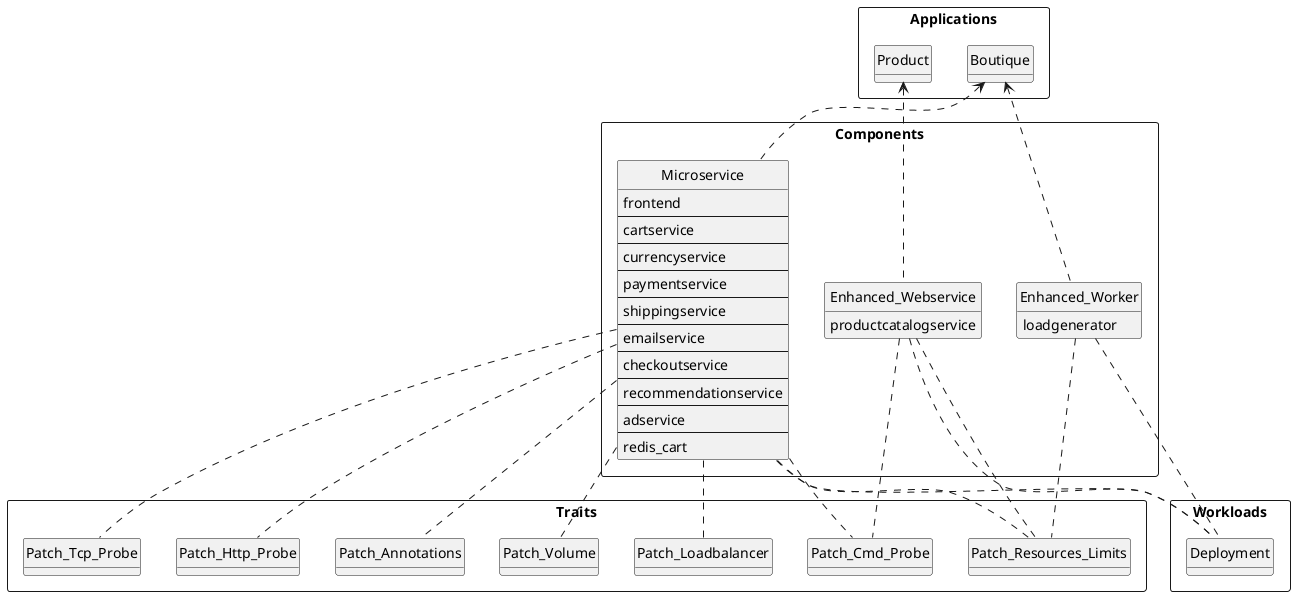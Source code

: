 @startuml OAM Visualization

package Applications <<Rectangle>> {

	class Boutique
	class Product

}

package Components <<Rectangle>> {

	class Microservice {
		frontend
		--
		cartservice
		--
		currencyservice
		--
		paymentservice
		--
		shippingservice
		--
		emailservice
		--
		checkoutservice
		--
		recommendationservice
		--
		adservice
		--
		redis_cart
	}

	class Enhanced_Worker {
		loadgenerator
	}

	class Enhanced_Webservice {
		productcatalogservice
	}

}

package Traits <<Rectangle>> {

	class Patch_Annotations
	class Patch_Http_Probe
	class Patch_Resources_Limits
	class Patch_Loadbalancer
	class Patch_Cmd_Probe
	class Patch_Tcp_Probe
	class Patch_Volume

}

package Workloads <<Rectangle>> {

	class Deployment

}

Microservice-up[dashed]-> Boutique
Enhanced_Worker-up[dashed]-> Boutique
Enhanced_Webservice-up[dashed]-> Product

Patch_Annotations -up[dashed]- Microservice
Patch_Http_Probe -up[dashed]- Microservice
Patch_Resources_Limits -up[dashed]- Microservice
Patch_Loadbalancer -up[dashed]- Microservice
Patch_Cmd_Probe -up[dashed]- Microservice
Patch_Tcp_Probe -up[dashed]- Microservice
Patch_Volume -up[dashed]- Microservice
Patch_Resources_Limits -up[dashed]- Enhanced_Worker
Patch_Cmd_Probe -up[dashed]- Enhanced_Webservice
Patch_Resources_Limits -up[dashed]- Enhanced_Webservice

Deployment -up[dashed]- Enhanced_Webservice
Deployment -up[dashed]- Enhanced_Worker
Deployment -up[dashed]- Microservice

hide methods
hide circle

@enduml